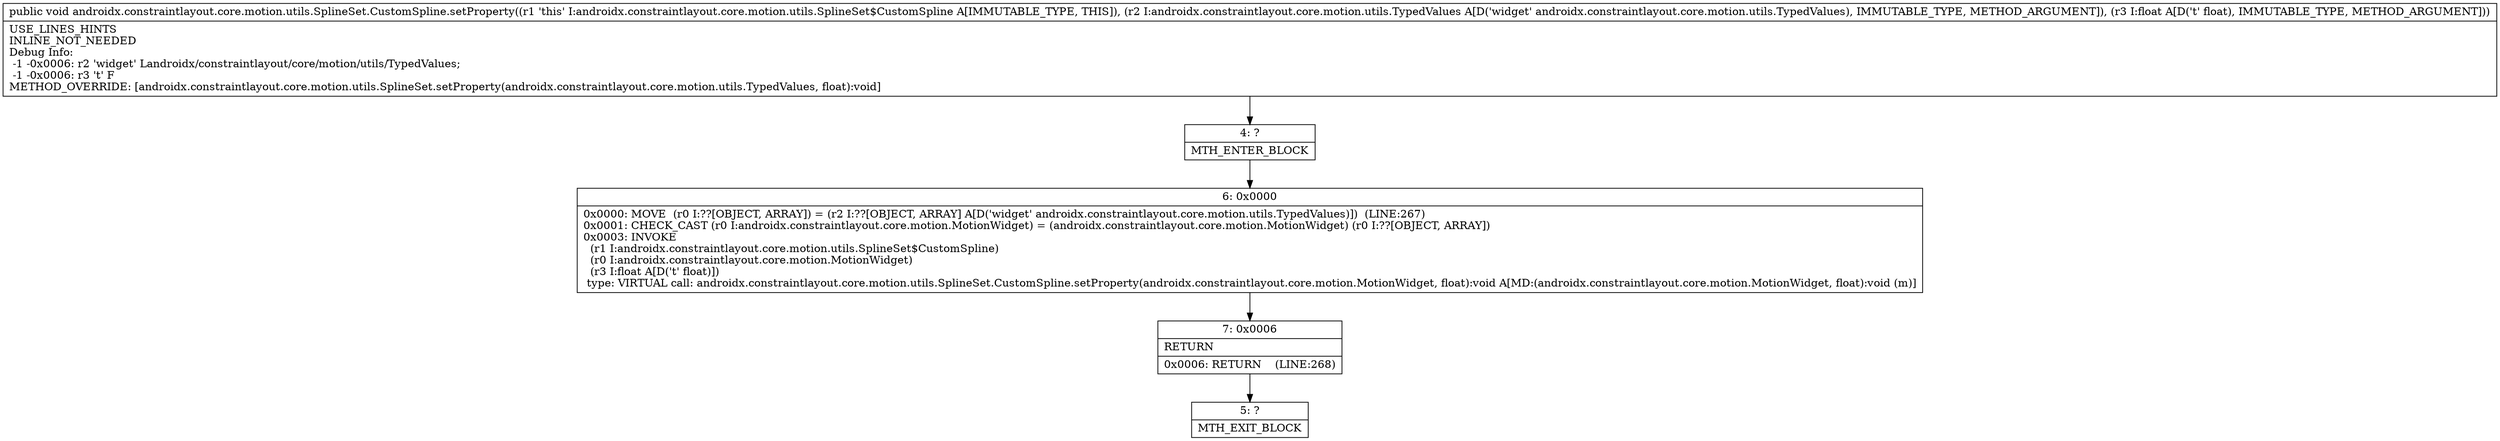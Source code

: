 digraph "CFG forandroidx.constraintlayout.core.motion.utils.SplineSet.CustomSpline.setProperty(Landroidx\/constraintlayout\/core\/motion\/utils\/TypedValues;F)V" {
Node_4 [shape=record,label="{4\:\ ?|MTH_ENTER_BLOCK\l}"];
Node_6 [shape=record,label="{6\:\ 0x0000|0x0000: MOVE  (r0 I:??[OBJECT, ARRAY]) = (r2 I:??[OBJECT, ARRAY] A[D('widget' androidx.constraintlayout.core.motion.utils.TypedValues)])  (LINE:267)\l0x0001: CHECK_CAST (r0 I:androidx.constraintlayout.core.motion.MotionWidget) = (androidx.constraintlayout.core.motion.MotionWidget) (r0 I:??[OBJECT, ARRAY]) \l0x0003: INVOKE  \l  (r1 I:androidx.constraintlayout.core.motion.utils.SplineSet$CustomSpline)\l  (r0 I:androidx.constraintlayout.core.motion.MotionWidget)\l  (r3 I:float A[D('t' float)])\l type: VIRTUAL call: androidx.constraintlayout.core.motion.utils.SplineSet.CustomSpline.setProperty(androidx.constraintlayout.core.motion.MotionWidget, float):void A[MD:(androidx.constraintlayout.core.motion.MotionWidget, float):void (m)]\l}"];
Node_7 [shape=record,label="{7\:\ 0x0006|RETURN\l|0x0006: RETURN    (LINE:268)\l}"];
Node_5 [shape=record,label="{5\:\ ?|MTH_EXIT_BLOCK\l}"];
MethodNode[shape=record,label="{public void androidx.constraintlayout.core.motion.utils.SplineSet.CustomSpline.setProperty((r1 'this' I:androidx.constraintlayout.core.motion.utils.SplineSet$CustomSpline A[IMMUTABLE_TYPE, THIS]), (r2 I:androidx.constraintlayout.core.motion.utils.TypedValues A[D('widget' androidx.constraintlayout.core.motion.utils.TypedValues), IMMUTABLE_TYPE, METHOD_ARGUMENT]), (r3 I:float A[D('t' float), IMMUTABLE_TYPE, METHOD_ARGUMENT]))  | USE_LINES_HINTS\lINLINE_NOT_NEEDED\lDebug Info:\l  \-1 \-0x0006: r2 'widget' Landroidx\/constraintlayout\/core\/motion\/utils\/TypedValues;\l  \-1 \-0x0006: r3 't' F\lMETHOD_OVERRIDE: [androidx.constraintlayout.core.motion.utils.SplineSet.setProperty(androidx.constraintlayout.core.motion.utils.TypedValues, float):void]\l}"];
MethodNode -> Node_4;Node_4 -> Node_6;
Node_6 -> Node_7;
Node_7 -> Node_5;
}


